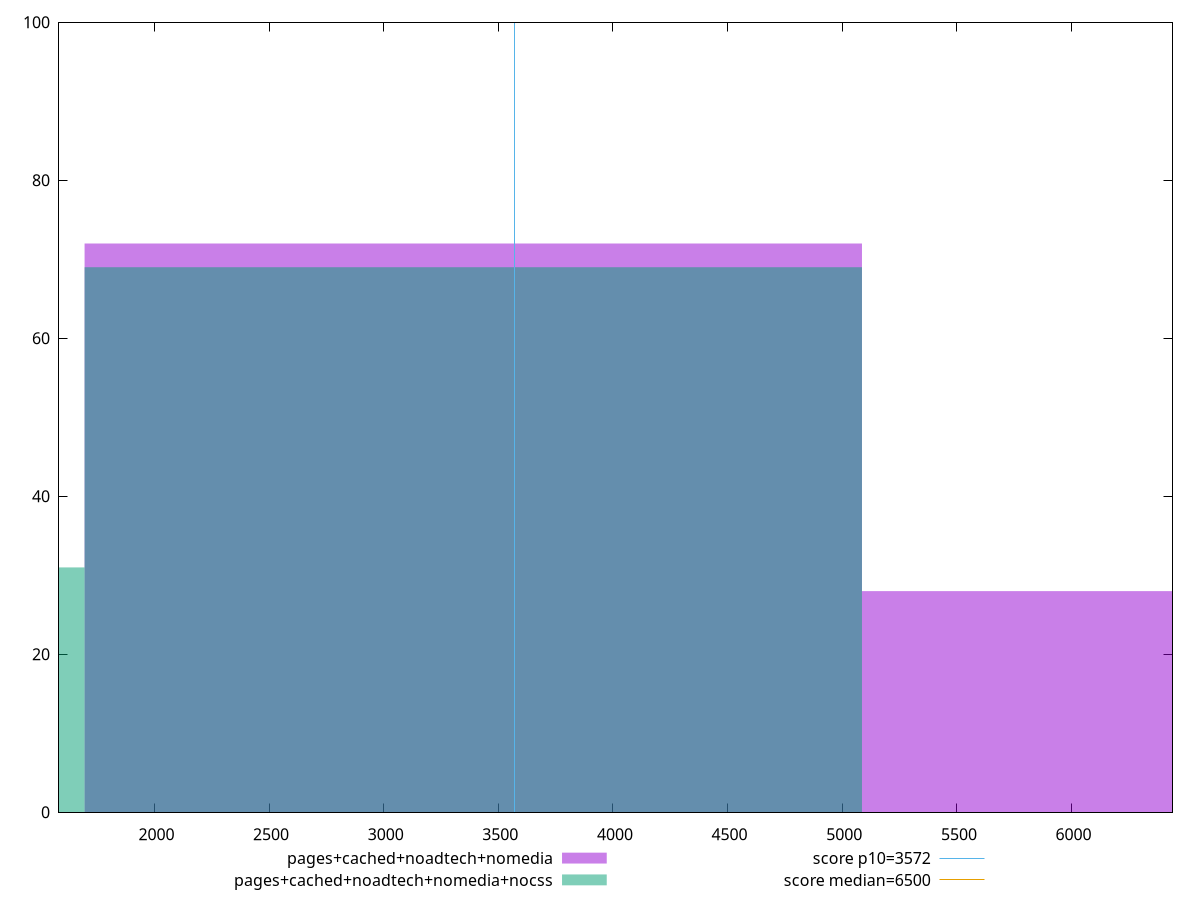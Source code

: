 reset

$pagesCachedNoadtechNomedia <<EOF
3390.6608767076773 72
6781.321753415355 28
EOF

$pagesCachedNoadtechNomediaNocss <<EOF
3390.6608767076773 69
0 31
EOF

set key outside below
set boxwidth 3390.6608767076773
set xrange [1583.7735000000002:6440.373500000001]
set yrange [0:100]
set trange [0:100]
set style fill transparent solid 0.5 noborder

set parametric
set terminal svg size 640, 500 enhanced background rgb 'white'
set output "report_00017_2021-02-10T15-08-03.406Z/first-cpu-idle/comparison/histogram/3_vs_4.svg"

plot $pagesCachedNoadtechNomedia title "pages+cached+noadtech+nomedia" with boxes, \
     $pagesCachedNoadtechNomediaNocss title "pages+cached+noadtech+nomedia+nocss" with boxes, \
     3572,t title "score p10=3572", \
     6500,t title "score median=6500"

reset
